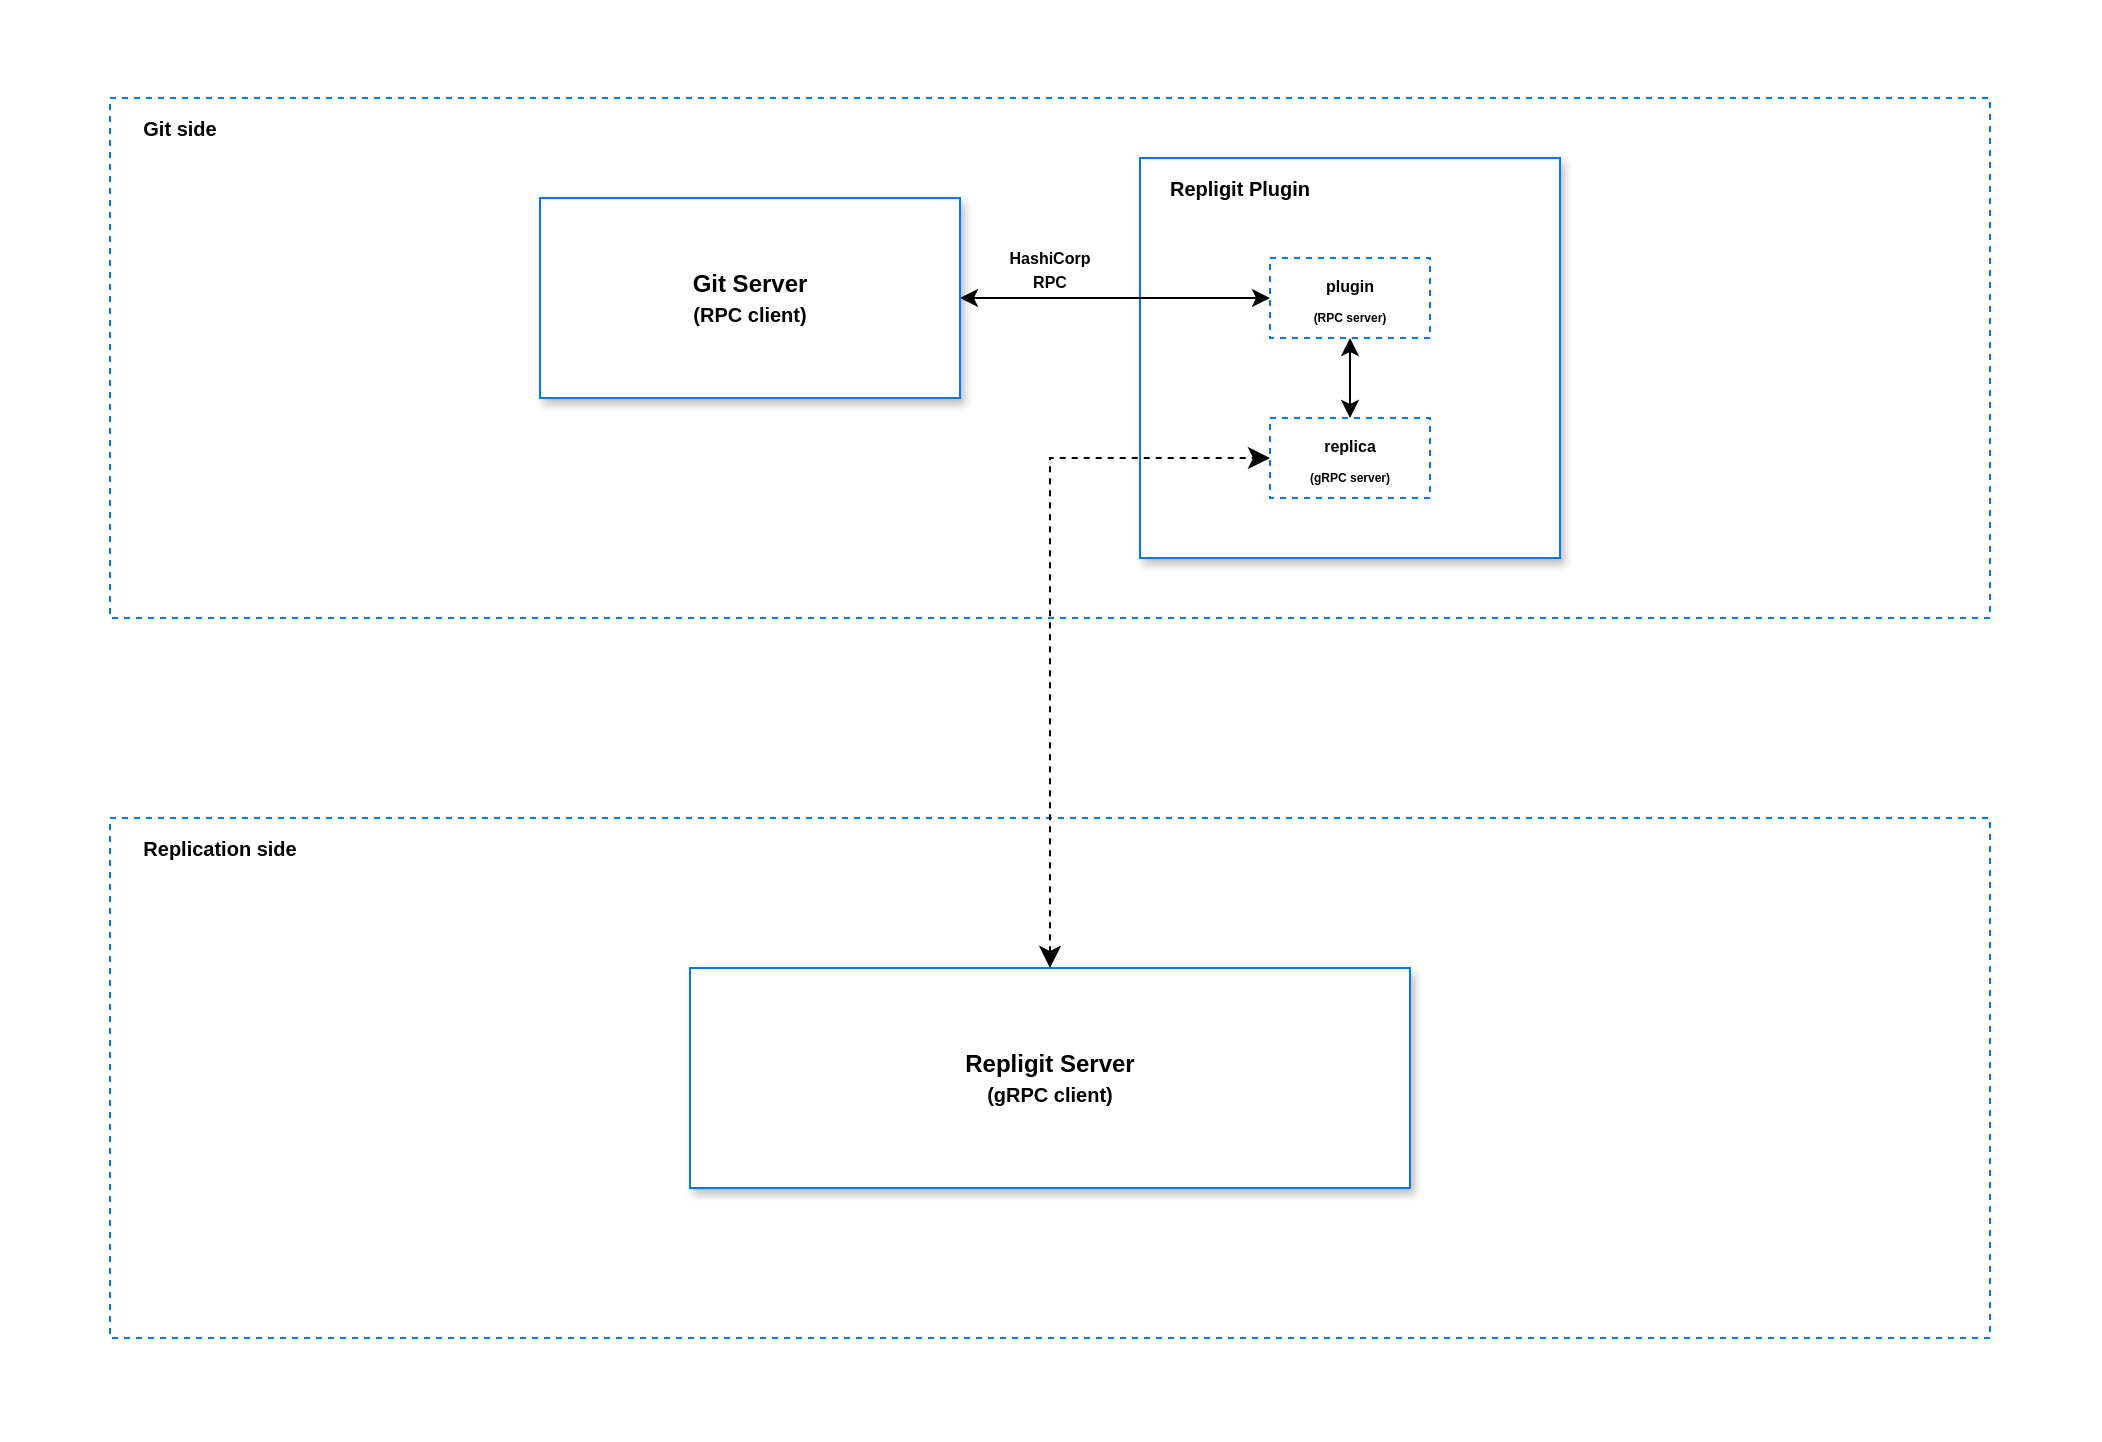 <mxfile>
    <diagram id="hEeUyhEuUHNxcRoj7Iha" name="Page-1">
        <mxGraphModel dx="1616" dy="1471" grid="1" gridSize="10" guides="1" tooltips="1" connect="1" arrows="1" fold="1" page="1" pageScale="1" pageWidth="850" pageHeight="1100" math="0" shadow="0">
            <root>
                <mxCell id="0"/>
                <mxCell id="1" parent="0"/>
                <mxCell id="79" value="" style="rounded=0;whiteSpace=wrap;html=1;shadow=0;dashed=1;strokeColor=none;fontSize=8;" parent="1" vertex="1">
                    <mxGeometry x="-25" y="51" width="1050" height="720" as="geometry"/>
                </mxCell>
                <mxCell id="60" value="" style="rounded=0;whiteSpace=wrap;html=1;shadow=0;strokeColor=#0077FF;dashed=1;" parent="1" vertex="1">
                    <mxGeometry x="30" y="100" width="940" height="260" as="geometry"/>
                </mxCell>
                <mxCell id="82" value="" style="rounded=0;whiteSpace=wrap;html=1;shadow=1;strokeColor=#0077FF;" vertex="1" parent="1">
                    <mxGeometry x="545" y="130" width="210" height="200" as="geometry"/>
                </mxCell>
                <mxCell id="68" value="" style="rounded=0;whiteSpace=wrap;html=1;shadow=0;strokeColor=#0077FF;dashed=1;" parent="1" vertex="1">
                    <mxGeometry x="30" y="460" width="940" height="260" as="geometry"/>
                </mxCell>
                <mxCell id="66" value="&lt;b&gt;Repligit Server&lt;br&gt;&lt;/b&gt;&lt;b style=&quot;border-color: var(--border-color);&quot;&gt;&lt;font style=&quot;border-color: var(--border-color); font-size: 10px;&quot;&gt;(gRPC client)&lt;/font&gt;&lt;/b&gt;&lt;b&gt;&lt;br&gt;&lt;/b&gt;" style="rounded=0;whiteSpace=wrap;html=1;shadow=1;strokeColor=#0077FF;" parent="1" vertex="1">
                    <mxGeometry x="320" y="535" width="360" height="110" as="geometry"/>
                </mxCell>
                <mxCell id="73" value="&lt;b&gt;Git side&lt;/b&gt;" style="text;html=1;strokeColor=none;fillColor=none;align=center;verticalAlign=middle;whiteSpace=wrap;rounded=0;shadow=0;dashed=1;fontSize=10;" parent="1" vertex="1">
                    <mxGeometry x="30" y="100" width="70" height="30" as="geometry"/>
                </mxCell>
                <mxCell id="74" value="&lt;b&gt;Replication side&lt;/b&gt;" style="text;html=1;strokeColor=none;fillColor=none;align=center;verticalAlign=middle;whiteSpace=wrap;rounded=0;shadow=0;dashed=1;fontSize=10;" parent="1" vertex="1">
                    <mxGeometry x="30" y="460" width="110" height="30" as="geometry"/>
                </mxCell>
                <mxCell id="83" value="&lt;font style=&quot;font-size: 8px;&quot;&gt;&lt;b&gt;replica&lt;br&gt;&lt;/b&gt;&lt;b style=&quot;border-color: var(--border-color); font-size: 12px;&quot;&gt;&lt;font style=&quot;border-color: var(--border-color); font-size: 6px;&quot;&gt;(gRPC server)&lt;/font&gt;&lt;/b&gt;&lt;br&gt;&lt;/font&gt;" style="rounded=0;whiteSpace=wrap;html=1;dashed=1;strokeColor=#0077FF;" vertex="1" parent="1">
                    <mxGeometry x="610" y="260" width="80" height="40" as="geometry"/>
                </mxCell>
                <mxCell id="84" value="&lt;font style=&quot;&quot;&gt;&lt;b style=&quot;&quot;&gt;&lt;span style=&quot;font-size: 8px;&quot;&gt;plugin&lt;/span&gt;&lt;br&gt;&lt;font style=&quot;font-size: 6px;&quot;&gt;(RPC server)&lt;/font&gt;&lt;/b&gt;&lt;br&gt;&lt;/font&gt;" style="rounded=0;whiteSpace=wrap;html=1;dashed=1;strokeColor=#0077FF;" vertex="1" parent="1">
                    <mxGeometry x="610" y="180" width="80" height="40" as="geometry"/>
                </mxCell>
                <mxCell id="85" value="&lt;b&gt;&lt;font style=&quot;font-size: 10px;&quot;&gt;Repligit Plugin&lt;/font&gt;&lt;/b&gt;" style="text;html=1;strokeColor=none;fillColor=none;align=center;verticalAlign=middle;whiteSpace=wrap;rounded=0;" vertex="1" parent="1">
                    <mxGeometry x="545" y="130" width="100" height="30" as="geometry"/>
                </mxCell>
                <mxCell id="86" value="" style="endArrow=classic;startArrow=classic;html=1;fontSize=10;entryX=1;entryY=0.5;entryDx=0;entryDy=0;exitX=0;exitY=0.5;exitDx=0;exitDy=0;" edge="1" parent="1" source="84" target="89">
                    <mxGeometry width="50" height="50" relative="1" as="geometry">
                        <mxPoint x="475" y="730" as="sourcePoint"/>
                        <mxPoint x="480" y="240" as="targetPoint"/>
                    </mxGeometry>
                </mxCell>
                <mxCell id="87" value="" style="endArrow=classic;startArrow=classic;html=1;fontSize=10;entryX=0.5;entryY=1;entryDx=0;entryDy=0;exitX=0.5;exitY=0;exitDx=0;exitDy=0;" edge="1" parent="1" source="83" target="84">
                    <mxGeometry width="50" height="50" relative="1" as="geometry">
                        <mxPoint x="560" y="270" as="sourcePoint"/>
                        <mxPoint x="415.0" y="270" as="targetPoint"/>
                    </mxGeometry>
                </mxCell>
                <mxCell id="89" value="&lt;b style=&quot;border-color: var(--border-color);&quot;&gt;Git Server&lt;br&gt;&lt;font style=&quot;font-size: 10px;&quot;&gt;(RPC client)&lt;/font&gt;&lt;br&gt;&lt;/b&gt;" style="rounded=0;whiteSpace=wrap;html=1;shadow=1;strokeColor=#0077FF;" vertex="1" parent="1">
                    <mxGeometry x="245" y="150" width="210" height="100" as="geometry"/>
                </mxCell>
                <mxCell id="91" value="&lt;b&gt;&lt;font style=&quot;font-size: 8px;&quot;&gt;HashiCorp&lt;br&gt;RPC&lt;/font&gt;&lt;br&gt;&lt;/b&gt;" style="text;html=1;strokeColor=none;fillColor=none;align=center;verticalAlign=middle;whiteSpace=wrap;rounded=0;shadow=0;dashed=1;fontSize=10;" vertex="1" parent="1">
                    <mxGeometry x="475" y="170" width="50" height="30" as="geometry"/>
                </mxCell>
                <mxCell id="95" value="" style="edgeStyle=elbowEdgeStyle;elbow=horizontal;endArrow=classic;html=1;curved=0;rounded=0;endSize=8;startSize=8;fontSize=8;entryX=0;entryY=0.5;entryDx=0;entryDy=0;exitX=0.5;exitY=0;exitDx=0;exitDy=0;startArrow=classic;startFill=1;dashed=1;" edge="1" parent="1" source="66" target="83">
                    <mxGeometry width="50" height="50" relative="1" as="geometry">
                        <mxPoint x="510" y="450" as="sourcePoint"/>
                        <mxPoint x="560" y="400" as="targetPoint"/>
                        <Array as="points">
                            <mxPoint x="500" y="410"/>
                        </Array>
                    </mxGeometry>
                </mxCell>
            </root>
        </mxGraphModel>
    </diagram>
</mxfile>